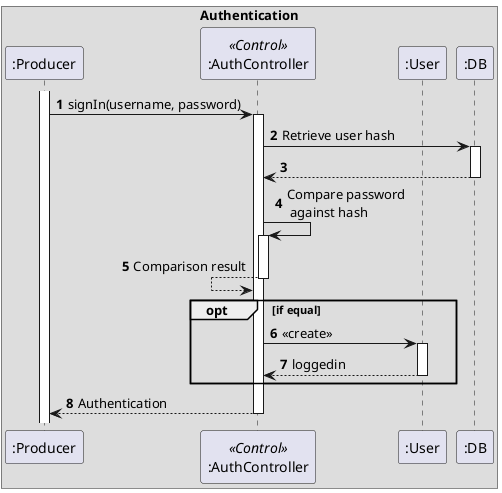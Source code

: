 @startuml
' https://plantuml.com/sequence-diagram

autonumber

box "Authentication"
    participant ":Producer" as producer
    participant ":AuthController" as authController <<Control>>
    participant ":User" as user
    participant ":DB" as db
end box

activate producer
producer -> authController : signIn(username, password)
activate authController
authController -> db : Retrieve user hash
activate db
authController <-- db
deactivate db

authController -> authController : Compare password\n against hash
activate authController
authController <-- authController : Comparison result
deactivate authController

opt if equal
authController -> user : <<create>>
activate user
authController <-- user : loggedin
deactivate user
end
producer <-- authController : Authentication
deactivate authController

@enduml
